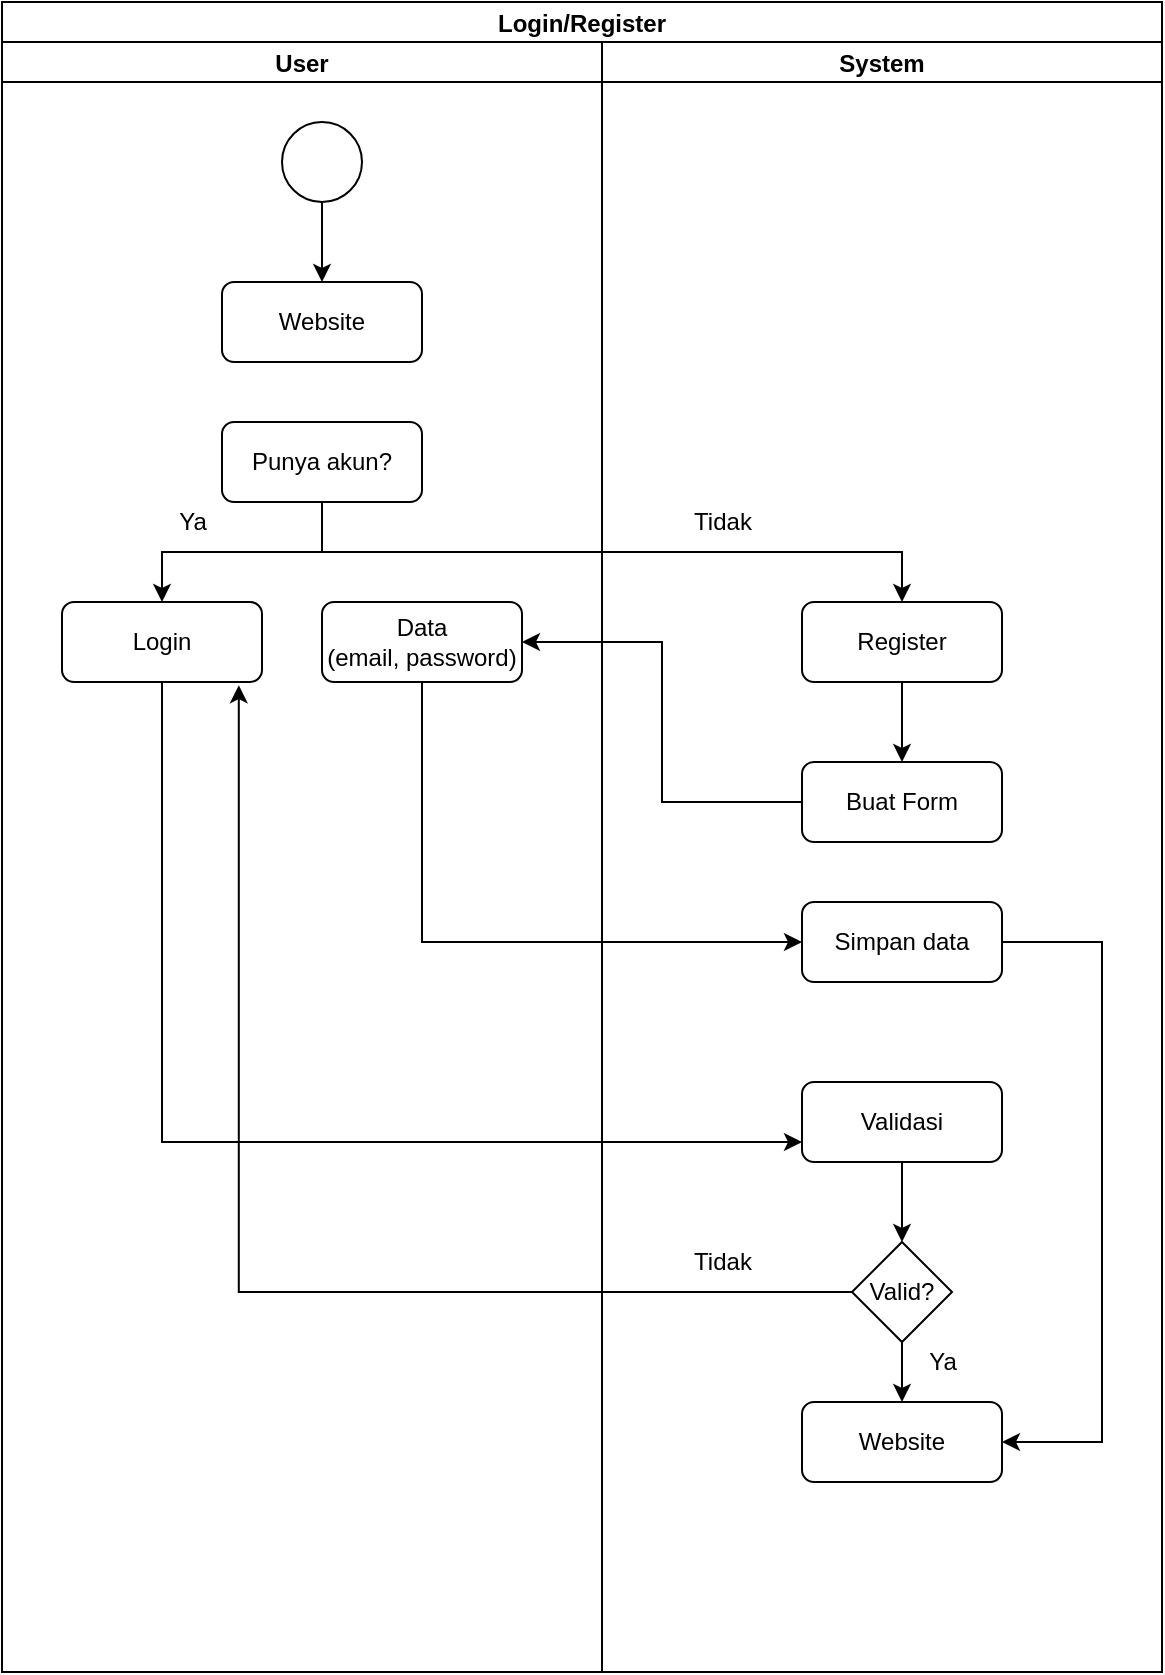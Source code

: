 <mxfile version="16.0.0" type="github">
  <diagram id="5ox6vrLQ1LK0xjVWkyLI" name="Page-1">
    <mxGraphModel dx="850" dy="908" grid="1" gridSize="10" guides="1" tooltips="1" connect="1" arrows="1" fold="1" page="1" pageScale="1" pageWidth="850" pageHeight="1100" math="0" shadow="0">
      <root>
        <mxCell id="0" />
        <mxCell id="1" parent="0" />
        <mxCell id="FG7V7j7pLR6MBgCFYdSH-4" style="edgeStyle=orthogonalEdgeStyle;rounded=0;orthogonalLoop=1;jettySize=auto;html=1;entryX=0.5;entryY=0;entryDx=0;entryDy=0;" parent="1" source="FG7V7j7pLR6MBgCFYdSH-2" target="FG7V7j7pLR6MBgCFYdSH-3" edge="1">
          <mxGeometry relative="1" as="geometry" />
        </mxCell>
        <mxCell id="FG7V7j7pLR6MBgCFYdSH-2" value="" style="ellipse;whiteSpace=wrap;html=1;aspect=fixed;" parent="1" vertex="1">
          <mxGeometry x="480" y="360" width="40" height="40" as="geometry" />
        </mxCell>
        <mxCell id="FG7V7j7pLR6MBgCFYdSH-3" value="Website" style="rounded=1;whiteSpace=wrap;html=1;" parent="1" vertex="1">
          <mxGeometry x="450" y="440" width="100" height="40" as="geometry" />
        </mxCell>
        <mxCell id="Ms-j1hEhhhnb1ak16pZm-5" style="edgeStyle=orthogonalEdgeStyle;rounded=0;orthogonalLoop=1;jettySize=auto;html=1;" edge="1" parent="1" source="FG7V7j7pLR6MBgCFYdSH-6" target="Ms-j1hEhhhnb1ak16pZm-1">
          <mxGeometry relative="1" as="geometry" />
        </mxCell>
        <mxCell id="FG7V7j7pLR6MBgCFYdSH-6" value="Register" style="rounded=1;whiteSpace=wrap;html=1;" parent="1" vertex="1">
          <mxGeometry x="740" y="600" width="100" height="40" as="geometry" />
        </mxCell>
        <mxCell id="Ms-j1hEhhhnb1ak16pZm-10" style="edgeStyle=orthogonalEdgeStyle;rounded=0;orthogonalLoop=1;jettySize=auto;html=1;entryX=0;entryY=0.75;entryDx=0;entryDy=0;" edge="1" parent="1" source="FG7V7j7pLR6MBgCFYdSH-7" target="Ms-j1hEhhhnb1ak16pZm-9">
          <mxGeometry relative="1" as="geometry">
            <Array as="points">
              <mxPoint x="420" y="870" />
            </Array>
          </mxGeometry>
        </mxCell>
        <mxCell id="FG7V7j7pLR6MBgCFYdSH-7" value="Login" style="rounded=1;whiteSpace=wrap;html=1;" parent="1" vertex="1">
          <mxGeometry x="370" y="600" width="100" height="40" as="geometry" />
        </mxCell>
        <mxCell id="FG7V7j7pLR6MBgCFYdSH-9" style="edgeStyle=orthogonalEdgeStyle;rounded=0;orthogonalLoop=1;jettySize=auto;html=1;" parent="1" source="FG7V7j7pLR6MBgCFYdSH-8" target="FG7V7j7pLR6MBgCFYdSH-7" edge="1">
          <mxGeometry relative="1" as="geometry" />
        </mxCell>
        <mxCell id="FG7V7j7pLR6MBgCFYdSH-12" style="edgeStyle=orthogonalEdgeStyle;rounded=0;orthogonalLoop=1;jettySize=auto;html=1;" parent="1" source="FG7V7j7pLR6MBgCFYdSH-8" target="FG7V7j7pLR6MBgCFYdSH-6" edge="1">
          <mxGeometry relative="1" as="geometry">
            <mxPoint x="530" y="600" as="targetPoint" />
            <Array as="points">
              <mxPoint x="500" y="575" />
              <mxPoint x="790" y="575" />
            </Array>
          </mxGeometry>
        </mxCell>
        <mxCell id="FG7V7j7pLR6MBgCFYdSH-8" value="Punya akun?" style="rounded=1;whiteSpace=wrap;html=1;" parent="1" vertex="1">
          <mxGeometry x="450" y="510" width="100" height="40" as="geometry" />
        </mxCell>
        <mxCell id="FG7V7j7pLR6MBgCFYdSH-13" value="Tidak" style="text;html=1;align=center;verticalAlign=middle;resizable=0;points=[];autosize=1;strokeColor=none;fillColor=none;" parent="1" vertex="1">
          <mxGeometry x="680" y="550" width="40" height="20" as="geometry" />
        </mxCell>
        <mxCell id="FG7V7j7pLR6MBgCFYdSH-14" value="Ya" style="text;html=1;align=center;verticalAlign=middle;resizable=0;points=[];autosize=1;strokeColor=none;fillColor=none;" parent="1" vertex="1">
          <mxGeometry x="420" y="550" width="30" height="20" as="geometry" />
        </mxCell>
        <mxCell id="FG7V7j7pLR6MBgCFYdSH-15" value="Login/Register" style="swimlane;childLayout=stackLayout;resizeParent=1;resizeParentMax=0;startSize=20;" parent="1" vertex="1">
          <mxGeometry x="340" y="300" width="580" height="835" as="geometry" />
        </mxCell>
        <mxCell id="FG7V7j7pLR6MBgCFYdSH-16" value="User" style="swimlane;startSize=20;" parent="FG7V7j7pLR6MBgCFYdSH-15" vertex="1">
          <mxGeometry y="20" width="300" height="815" as="geometry" />
        </mxCell>
        <mxCell id="FG7V7j7pLR6MBgCFYdSH-17" value="System" style="swimlane;startSize=20;" parent="FG7V7j7pLR6MBgCFYdSH-15" vertex="1">
          <mxGeometry x="300" y="20" width="280" height="815" as="geometry" />
        </mxCell>
        <mxCell id="Ms-j1hEhhhnb1ak16pZm-3" style="edgeStyle=orthogonalEdgeStyle;rounded=0;orthogonalLoop=1;jettySize=auto;html=1;entryX=1;entryY=0.5;entryDx=0;entryDy=0;" edge="1" parent="1" source="Ms-j1hEhhhnb1ak16pZm-1" target="Ms-j1hEhhhnb1ak16pZm-2">
          <mxGeometry relative="1" as="geometry" />
        </mxCell>
        <mxCell id="Ms-j1hEhhhnb1ak16pZm-1" value="Buat Form" style="rounded=1;whiteSpace=wrap;html=1;" vertex="1" parent="1">
          <mxGeometry x="740" y="680" width="100" height="40" as="geometry" />
        </mxCell>
        <mxCell id="Ms-j1hEhhhnb1ak16pZm-8" style="edgeStyle=orthogonalEdgeStyle;rounded=0;orthogonalLoop=1;jettySize=auto;html=1;entryX=0;entryY=0.5;entryDx=0;entryDy=0;" edge="1" parent="1" source="Ms-j1hEhhhnb1ak16pZm-2" target="Ms-j1hEhhhnb1ak16pZm-4">
          <mxGeometry relative="1" as="geometry">
            <Array as="points">
              <mxPoint x="550" y="770" />
            </Array>
          </mxGeometry>
        </mxCell>
        <mxCell id="Ms-j1hEhhhnb1ak16pZm-2" value="Data&lt;br&gt;(email, password)" style="rounded=1;whiteSpace=wrap;html=1;" vertex="1" parent="1">
          <mxGeometry x="500" y="600" width="100" height="40" as="geometry" />
        </mxCell>
        <mxCell id="Ms-j1hEhhhnb1ak16pZm-15" style="edgeStyle=orthogonalEdgeStyle;rounded=0;orthogonalLoop=1;jettySize=auto;html=1;entryX=1;entryY=0.5;entryDx=0;entryDy=0;" edge="1" parent="1" source="Ms-j1hEhhhnb1ak16pZm-4" target="Ms-j1hEhhhnb1ak16pZm-14">
          <mxGeometry relative="1" as="geometry">
            <Array as="points">
              <mxPoint x="890" y="770" />
              <mxPoint x="890" y="1020" />
            </Array>
          </mxGeometry>
        </mxCell>
        <mxCell id="Ms-j1hEhhhnb1ak16pZm-4" value="Simpan data" style="rounded=1;whiteSpace=wrap;html=1;" vertex="1" parent="1">
          <mxGeometry x="740" y="750" width="100" height="40" as="geometry" />
        </mxCell>
        <mxCell id="Ms-j1hEhhhnb1ak16pZm-12" style="edgeStyle=orthogonalEdgeStyle;rounded=0;orthogonalLoop=1;jettySize=auto;html=1;" edge="1" parent="1" source="Ms-j1hEhhhnb1ak16pZm-9" target="Ms-j1hEhhhnb1ak16pZm-11">
          <mxGeometry relative="1" as="geometry" />
        </mxCell>
        <mxCell id="Ms-j1hEhhhnb1ak16pZm-9" value="Validasi" style="rounded=1;whiteSpace=wrap;html=1;" vertex="1" parent="1">
          <mxGeometry x="740" y="840" width="100" height="40" as="geometry" />
        </mxCell>
        <mxCell id="Ms-j1hEhhhnb1ak16pZm-13" style="edgeStyle=orthogonalEdgeStyle;rounded=0;orthogonalLoop=1;jettySize=auto;html=1;entryX=0.884;entryY=1.04;entryDx=0;entryDy=0;entryPerimeter=0;" edge="1" parent="1" source="Ms-j1hEhhhnb1ak16pZm-11" target="FG7V7j7pLR6MBgCFYdSH-7">
          <mxGeometry relative="1" as="geometry" />
        </mxCell>
        <mxCell id="Ms-j1hEhhhnb1ak16pZm-16" style="edgeStyle=orthogonalEdgeStyle;rounded=0;orthogonalLoop=1;jettySize=auto;html=1;" edge="1" parent="1" source="Ms-j1hEhhhnb1ak16pZm-11" target="Ms-j1hEhhhnb1ak16pZm-14">
          <mxGeometry relative="1" as="geometry" />
        </mxCell>
        <mxCell id="Ms-j1hEhhhnb1ak16pZm-11" value="Valid?" style="rhombus;whiteSpace=wrap;html=1;" vertex="1" parent="1">
          <mxGeometry x="765" y="920" width="50" height="50" as="geometry" />
        </mxCell>
        <mxCell id="Ms-j1hEhhhnb1ak16pZm-14" value="Website" style="rounded=1;whiteSpace=wrap;html=1;" vertex="1" parent="1">
          <mxGeometry x="740" y="1000" width="100" height="40" as="geometry" />
        </mxCell>
        <mxCell id="Ms-j1hEhhhnb1ak16pZm-17" value="Tidak" style="text;html=1;align=center;verticalAlign=middle;resizable=0;points=[];autosize=1;strokeColor=none;fillColor=none;" vertex="1" parent="1">
          <mxGeometry x="680" y="920" width="40" height="20" as="geometry" />
        </mxCell>
        <mxCell id="Ms-j1hEhhhnb1ak16pZm-18" value="Ya" style="text;html=1;align=center;verticalAlign=middle;resizable=0;points=[];autosize=1;strokeColor=none;fillColor=none;" vertex="1" parent="1">
          <mxGeometry x="795" y="970" width="30" height="20" as="geometry" />
        </mxCell>
      </root>
    </mxGraphModel>
  </diagram>
</mxfile>
